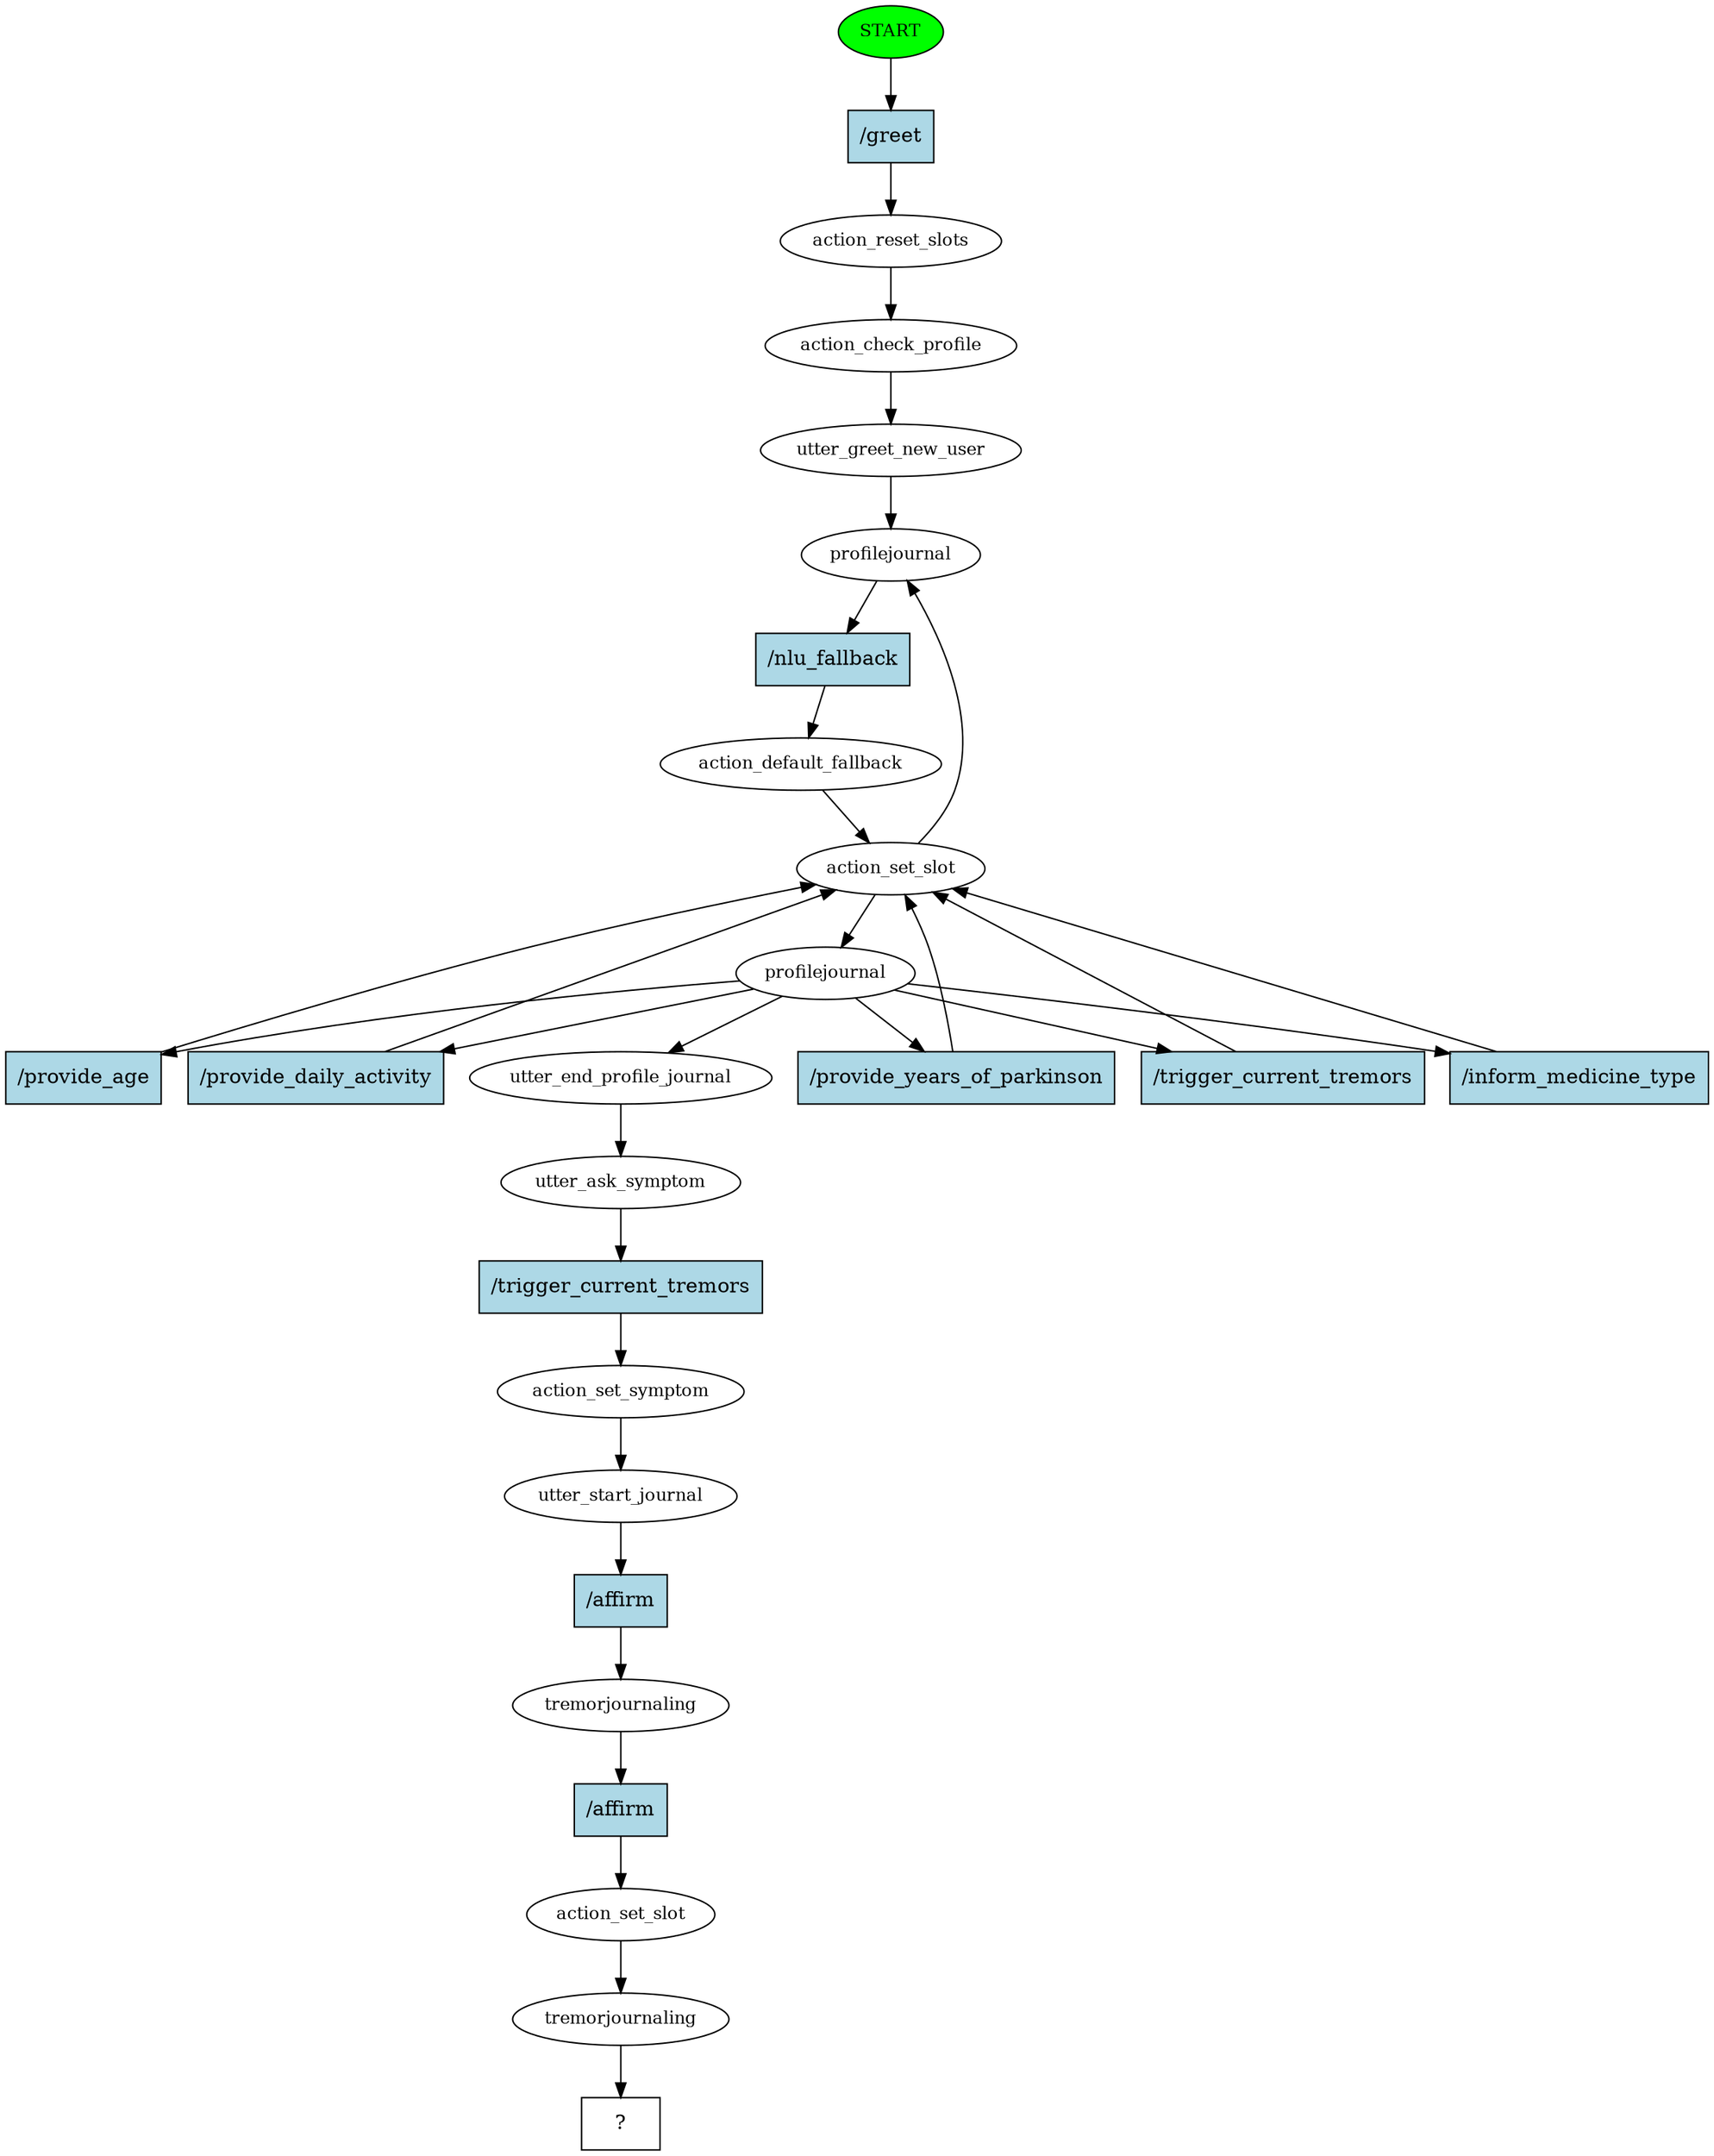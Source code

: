 digraph  {
0 [class="start active", fillcolor=green, fontsize=12, label=START, style=filled];
1 [class=active, fontsize=12, label=action_reset_slots];
2 [class=active, fontsize=12, label=action_check_profile];
3 [class=active, fontsize=12, label=utter_greet_new_user];
4 [class=active, fontsize=12, label=profilejournal];
5 [class=active, fontsize=12, label=action_default_fallback];
6 [class=active, fontsize=12, label=action_set_slot];
7 [class=active, fontsize=12, label=profilejournal];
21 [class=active, fontsize=12, label=utter_end_profile_journal];
22 [class=active, fontsize=12, label=utter_ask_symptom];
23 [class=active, fontsize=12, label=action_set_symptom];
24 [class=active, fontsize=12, label=utter_start_journal];
25 [class=active, fontsize=12, label=tremorjournaling];
26 [class=active, fontsize=12, label=action_set_slot];
27 [class=active, fontsize=12, label=tremorjournaling];
28 [class="intent dashed active", label="  ?  ", shape=rect];
29 [class="intent active", fillcolor=lightblue, label="/greet", shape=rect, style=filled];
30 [class="intent active", fillcolor=lightblue, label="/nlu_fallback", shape=rect, style=filled];
31 [class="intent active", fillcolor=lightblue, label="/provide_age", shape=rect, style=filled];
32 [class="intent active", fillcolor=lightblue, label="/provide_daily_activity", shape=rect, style=filled];
33 [class="intent active", fillcolor=lightblue, label="/provide_years_of_parkinson", shape=rect, style=filled];
34 [class="intent active", fillcolor=lightblue, label="/trigger_current_tremors", shape=rect, style=filled];
35 [class="intent active", fillcolor=lightblue, label="/inform_medicine_type", shape=rect, style=filled];
36 [class="intent active", fillcolor=lightblue, label="/trigger_current_tremors", shape=rect, style=filled];
37 [class="intent active", fillcolor=lightblue, label="/affirm", shape=rect, style=filled];
38 [class="intent active", fillcolor=lightblue, label="/affirm", shape=rect, style=filled];
0 -> 29  [class=active, key=0];
1 -> 2  [class=active, key=NONE, label=""];
2 -> 3  [class=active, key=NONE, label=""];
3 -> 4  [class=active, key=NONE, label=""];
4 -> 30  [class=active, key=0];
5 -> 6  [class=active, key=NONE, label=""];
6 -> 7  [class=active, key=NONE, label=""];
6 -> 4  [class=active, key=NONE, label=""];
7 -> 21  [class=active, key=NONE, label=""];
7 -> 31  [class=active, key=0];
7 -> 32  [class=active, key=0];
7 -> 33  [class=active, key=0];
7 -> 34  [class=active, key=0];
7 -> 35  [class=active, key=0];
21 -> 22  [class=active, key=NONE, label=""];
22 -> 36  [class=active, key=0];
23 -> 24  [class=active, key=NONE, label=""];
24 -> 37  [class=active, key=0];
25 -> 38  [class=active, key=0];
26 -> 27  [class=active, key=NONE, label=""];
27 -> 28  [class=active, key=NONE, label=""];
29 -> 1  [class=active, key=0];
30 -> 5  [class=active, key=0];
31 -> 6  [class=active, key=0];
32 -> 6  [class=active, key=0];
33 -> 6  [class=active, key=0];
34 -> 6  [class=active, key=0];
35 -> 6  [class=active, key=0];
36 -> 23  [class=active, key=0];
37 -> 25  [class=active, key=0];
38 -> 26  [class=active, key=0];
}
